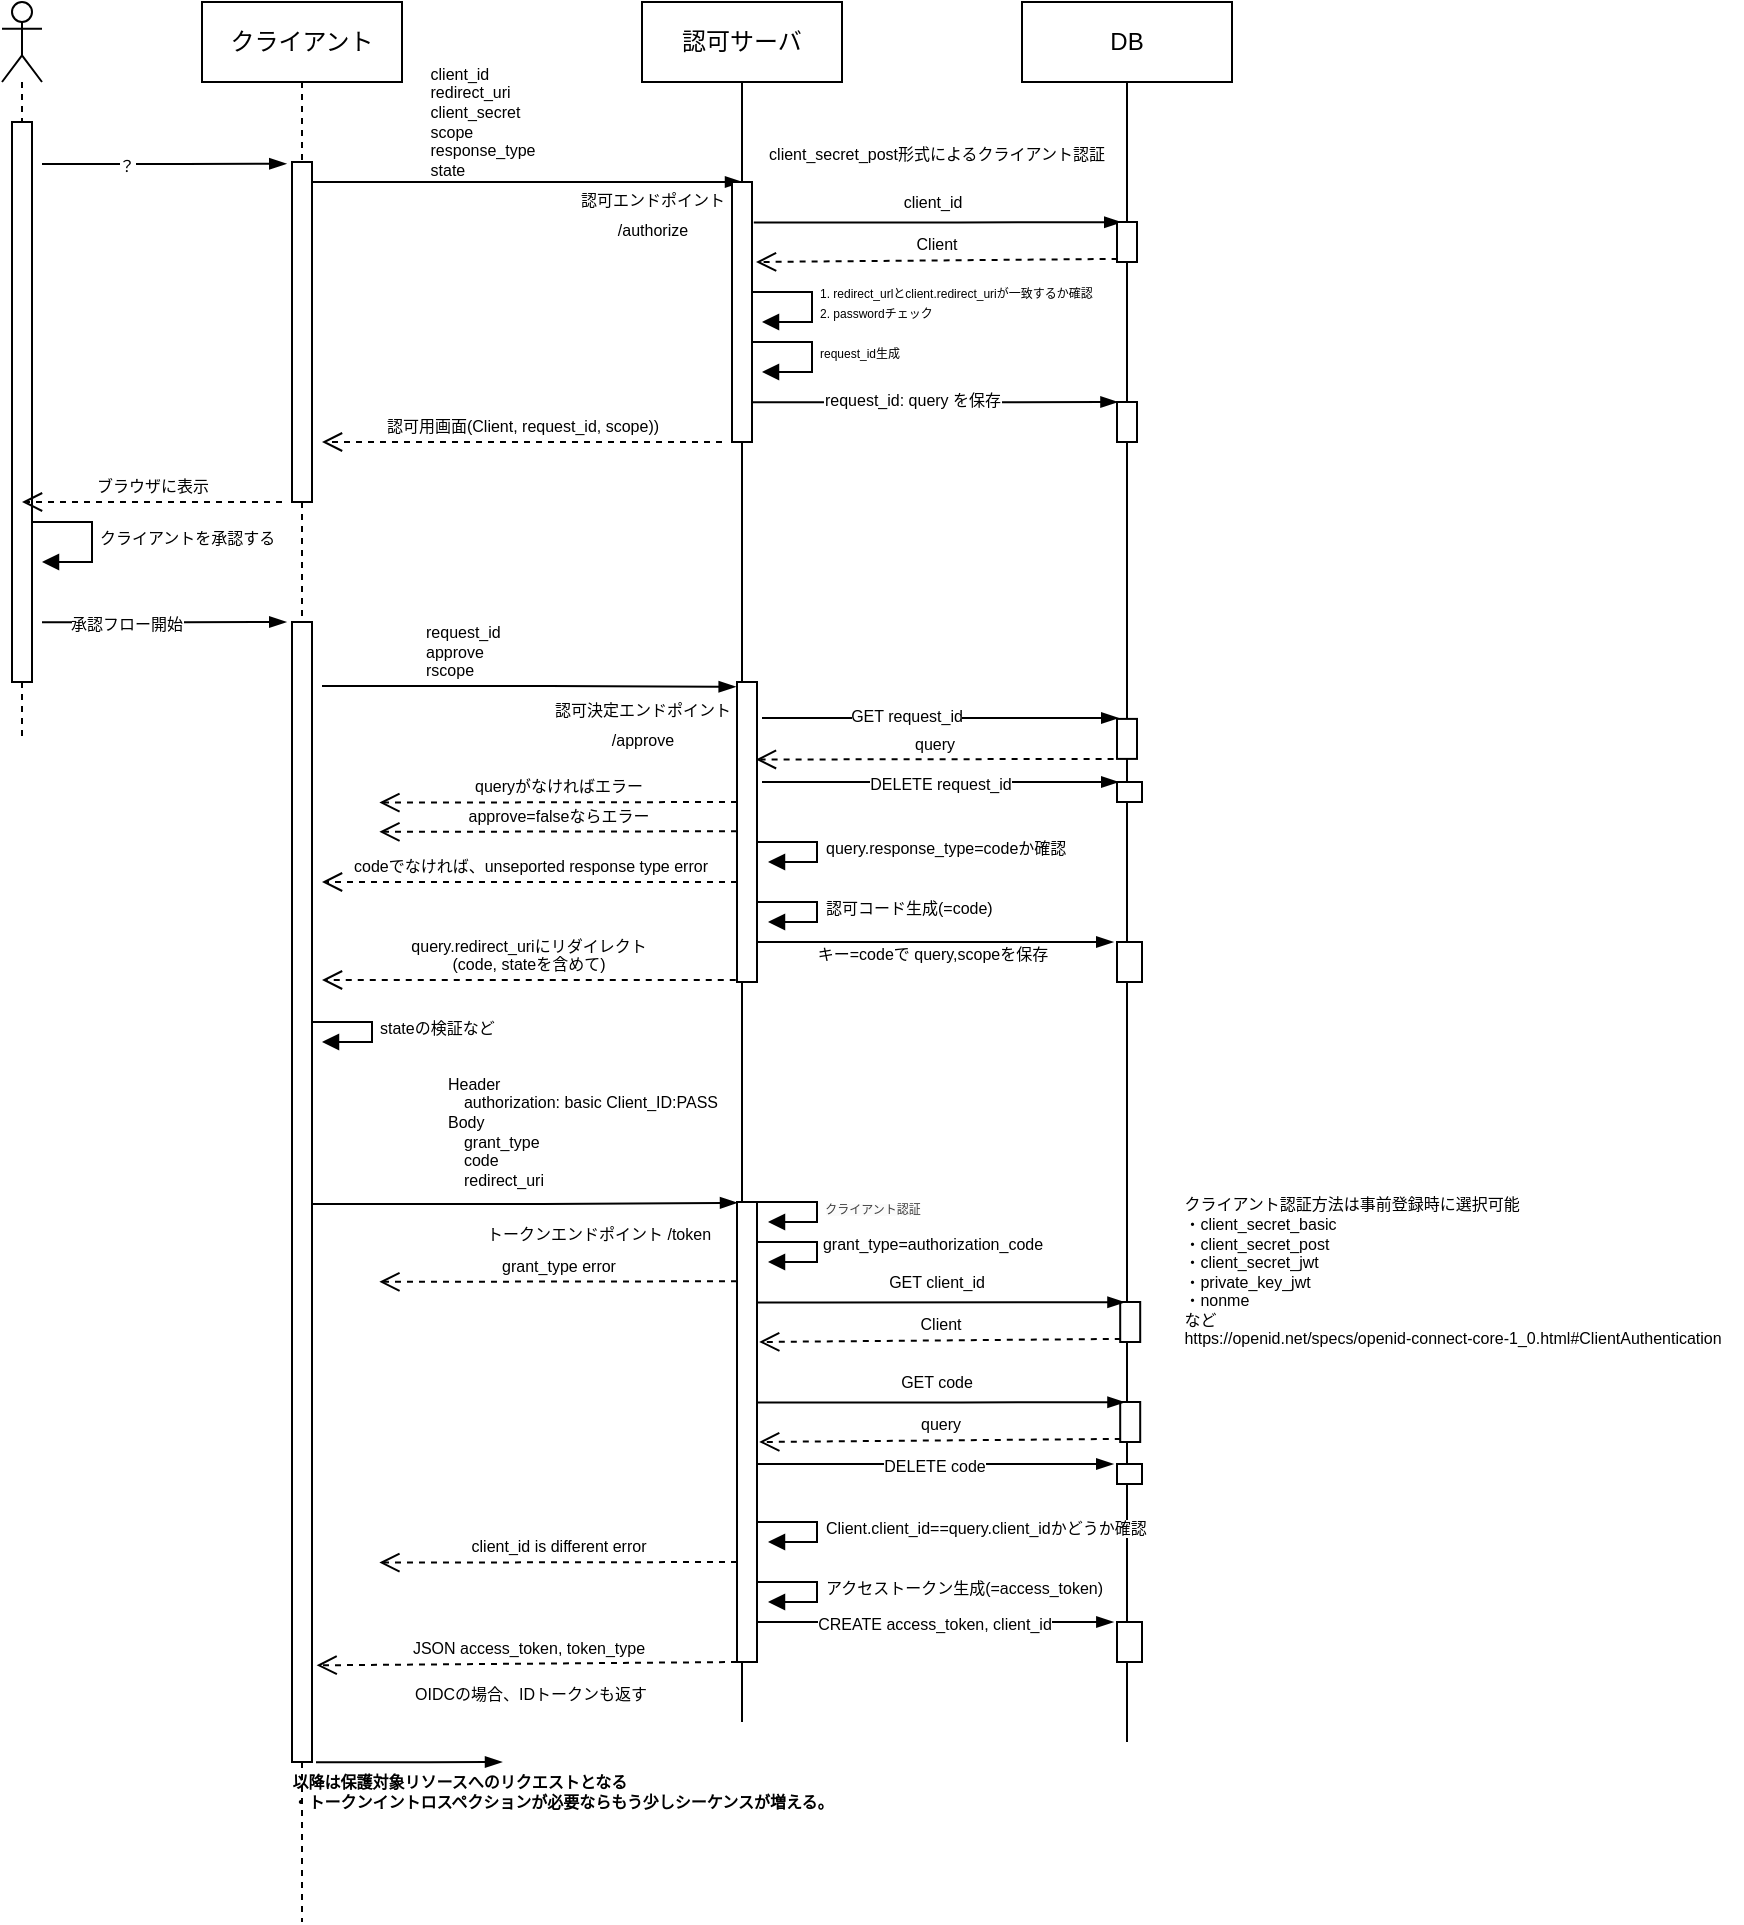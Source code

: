 <mxfile>
    <diagram id="ELHR5L6TcBTb3WxxxYSB" name="ページ1">
        <mxGraphModel dx="682" dy="377" grid="1" gridSize="10" guides="1" tooltips="1" connect="1" arrows="1" fold="1" page="1" pageScale="1" pageWidth="827" pageHeight="1169" math="0" shadow="0">
            <root>
                <mxCell id="0"/>
                <mxCell id="1" parent="0"/>
                <mxCell id="123" value="縦軸" parent="0"/>
                <mxCell id="10" value="認可サーバ" style="shape=umlLifeline;perimeter=lifelinePerimeter;whiteSpace=wrap;html=1;container=1;collapsible=0;recursiveResize=0;outlineConnect=0;lifelineDashed=0;" parent="123" vertex="1">
                    <mxGeometry x="470" y="100" width="100" height="860" as="geometry"/>
                </mxCell>
                <mxCell id="20" value="DB" style="shape=umlLifeline;perimeter=lifelinePerimeter;whiteSpace=wrap;html=1;container=1;collapsible=0;recursiveResize=0;outlineConnect=0;lifelineDashed=0;" parent="123" vertex="1">
                    <mxGeometry x="660" y="100" width="105" height="870" as="geometry"/>
                </mxCell>
                <mxCell id="9" value="クライアント" style="shape=umlLifeline;perimeter=lifelinePerimeter;whiteSpace=wrap;html=1;container=1;collapsible=0;recursiveResize=0;outlineConnect=0;" parent="123" vertex="1">
                    <mxGeometry x="250" y="100" width="100" height="960" as="geometry"/>
                </mxCell>
                <mxCell id="15" value="" style="shape=umlLifeline;participant=umlActor;perimeter=lifelinePerimeter;whiteSpace=wrap;html=1;container=1;collapsible=0;recursiveResize=0;verticalAlign=top;spacingTop=36;outlineConnect=0;fontSize=10;" parent="123" vertex="1">
                    <mxGeometry x="150" y="100" width="20" height="370" as="geometry"/>
                </mxCell>
                <mxCell id="124" value="Flow" parent="0"/>
                <mxCell id="26" value="" style="edgeStyle=elbowEdgeStyle;fontSize=12;html=1;endArrow=blockThin;endFill=1;entryX=0.212;entryY=0.005;entryDx=0;entryDy=0;entryPerimeter=0;exitX=1.009;exitY=0.63;exitDx=0;exitDy=0;exitPerimeter=0;" parent="124" source="13" target="27" edge="1">
                    <mxGeometry width="160" relative="1" as="geometry">
                        <mxPoint x="530" y="210" as="sourcePoint"/>
                        <mxPoint x="640" y="210" as="targetPoint"/>
                    </mxGeometry>
                </mxCell>
                <mxCell id="28" value="client_id" style="text;html=1;align=center;verticalAlign=middle;resizable=0;points=[];autosize=1;strokeColor=none;fillColor=none;fontSize=8;" parent="124" vertex="1">
                    <mxGeometry x="590" y="190" width="50" height="20" as="geometry"/>
                </mxCell>
                <mxCell id="29" value="Client" style="html=1;verticalAlign=bottom;endArrow=open;dashed=1;endSize=8;fontSize=8;exitX=0.03;exitY=0.922;exitDx=0;exitDy=0;exitPerimeter=0;" parent="124" source="27" edge="1">
                    <mxGeometry relative="1" as="geometry">
                        <mxPoint x="700" y="230" as="sourcePoint"/>
                        <mxPoint x="527" y="230" as="targetPoint"/>
                    </mxGeometry>
                </mxCell>
                <mxCell id="108" value="&lt;font style=&quot;font-size: 8px;&quot;&gt;client_secret_post形式によるクライアント認証&lt;/font&gt;" style="text;html=1;align=center;verticalAlign=middle;resizable=0;points=[];autosize=1;strokeColor=none;fillColor=none;" parent="124" vertex="1">
                    <mxGeometry x="521.6" y="160" width="190" height="30" as="geometry"/>
                </mxCell>
                <mxCell id="37" value="" style="edgeStyle=elbowEdgeStyle;fontSize=12;html=1;endArrow=blockThin;endFill=1;exitX=1.019;exitY=0.675;exitDx=0;exitDy=0;exitPerimeter=0;entryX=0.212;entryY=0.005;entryDx=0;entryDy=0;entryPerimeter=0;" parent="124" edge="1">
                    <mxGeometry width="160" relative="1" as="geometry">
                        <mxPoint x="525" y="300.15" as="sourcePoint"/>
                        <mxPoint x="707.72" y="300.0" as="targetPoint"/>
                    </mxGeometry>
                </mxCell>
                <mxCell id="38" value="request_id: query を保存" style="edgeLabel;html=1;align=center;verticalAlign=middle;resizable=0;points=[];fontSize=8;" parent="37" vertex="1" connectable="0">
                    <mxGeometry x="-0.133" y="1" relative="1" as="geometry">
                        <mxPoint as="offset"/>
                    </mxGeometry>
                </mxCell>
                <mxCell id="96" value="&lt;font style=&quot;font-size: 6px;&quot;&gt;1. redirect_urlとclient.redirect_uriが一致するか確認&lt;br&gt;2. passwordチェック&lt;br&gt;&lt;/font&gt;" style="edgeStyle=orthogonalEdgeStyle;html=1;align=left;spacingLeft=2;endArrow=block;rounded=0;fontSize=8;" parent="124" edge="1">
                    <mxGeometry relative="1" as="geometry">
                        <mxPoint x="525" y="245" as="sourcePoint"/>
                        <Array as="points">
                            <mxPoint x="555" y="245"/>
                        </Array>
                        <mxPoint x="530" y="260" as="targetPoint"/>
                    </mxGeometry>
                </mxCell>
                <mxCell id="97" value="&lt;font style=&quot;font-size: 6px;&quot;&gt;request_id生成&lt;/font&gt;" style="edgeStyle=orthogonalEdgeStyle;html=1;align=left;spacingLeft=2;endArrow=block;rounded=0;fontSize=8;" parent="124" edge="1">
                    <mxGeometry relative="1" as="geometry">
                        <mxPoint x="525" y="270" as="sourcePoint"/>
                        <Array as="points">
                            <mxPoint x="555" y="270"/>
                        </Array>
                        <mxPoint x="530" y="285" as="targetPoint"/>
                    </mxGeometry>
                </mxCell>
                <mxCell id="27" value="" style="html=1;points=[];perimeter=orthogonalPerimeter;" parent="124" vertex="1">
                    <mxGeometry x="707.5" y="210" width="10" height="20" as="geometry"/>
                </mxCell>
                <mxCell id="36" value="" style="html=1;points=[];perimeter=orthogonalPerimeter;" parent="124" vertex="1">
                    <mxGeometry x="707.5" y="300" width="10" height="20" as="geometry"/>
                </mxCell>
                <mxCell id="18" value="" style="edgeStyle=elbowEdgeStyle;fontSize=12;html=1;endArrow=blockThin;endFill=1;" parent="124" edge="1">
                    <mxGeometry width="160" relative="1" as="geometry">
                        <mxPoint x="300" y="190" as="sourcePoint"/>
                        <mxPoint x="520" y="190" as="targetPoint"/>
                    </mxGeometry>
                </mxCell>
                <mxCell id="12" value="" style="html=1;points=[];perimeter=orthogonalPerimeter;" parent="124" vertex="1">
                    <mxGeometry x="515" y="190" width="10" height="130" as="geometry"/>
                </mxCell>
                <mxCell id="13" value="&lt;font style=&quot;font-size: 8px;&quot;&gt;認可エンドポイント&lt;br&gt;/authorize&lt;br&gt;&lt;/font&gt;" style="text;html=1;align=center;verticalAlign=middle;resizable=0;points=[];autosize=1;strokeColor=none;fillColor=none;" parent="124" vertex="1">
                    <mxGeometry x="425" y="185" width="100" height="40" as="geometry"/>
                </mxCell>
                <mxCell id="39" value="&lt;div style=&quot;text-align: left;&quot;&gt;&lt;span style=&quot;background-color: initial;&quot;&gt;client_id&lt;/span&gt;&lt;/div&gt;&lt;div style=&quot;text-align: left;&quot;&gt;&lt;span style=&quot;background-color: initial;&quot;&gt;redirect_uri&lt;/span&gt;&lt;/div&gt;&lt;div style=&quot;text-align: left;&quot;&gt;&lt;span style=&quot;background-color: initial;&quot;&gt;client_secret&lt;/span&gt;&lt;/div&gt;&lt;div style=&quot;text-align: left;&quot;&gt;&lt;span style=&quot;background-color: initial;&quot;&gt;scope&lt;/span&gt;&lt;/div&gt;&lt;div style=&quot;text-align: left;&quot;&gt;&lt;span style=&quot;background-color: initial;&quot;&gt;response_type&lt;/span&gt;&lt;/div&gt;&lt;div style=&quot;text-align: left;&quot;&gt;&lt;span style=&quot;background-color: initial;&quot;&gt;state&lt;/span&gt;&lt;/div&gt;" style="text;html=1;align=center;verticalAlign=middle;resizable=0;points=[];autosize=1;strokeColor=none;fillColor=none;fontSize=8;" parent="124" vertex="1">
                    <mxGeometry x="350" y="125" width="80" height="70" as="geometry"/>
                </mxCell>
                <mxCell id="54" value="" style="edgeStyle=elbowEdgeStyle;fontSize=12;html=1;endArrow=blockThin;endFill=1;entryX=0.212;entryY=0.005;entryDx=0;entryDy=0;entryPerimeter=0;" parent="124" edge="1">
                    <mxGeometry width="160" relative="1" as="geometry">
                        <mxPoint x="530" y="458" as="sourcePoint"/>
                        <mxPoint x="708.12" y="458.0" as="targetPoint"/>
                    </mxGeometry>
                </mxCell>
                <mxCell id="114" value="&lt;font style=&quot;font-size: 8px;&quot;&gt;GET request_id&lt;/font&gt;" style="edgeLabel;html=1;align=center;verticalAlign=middle;resizable=0;points=[];" vertex="1" connectable="0" parent="54">
                    <mxGeometry x="-0.197" y="2" relative="1" as="geometry">
                        <mxPoint as="offset"/>
                    </mxGeometry>
                </mxCell>
                <mxCell id="57" value="query" style="html=1;verticalAlign=bottom;endArrow=open;dashed=1;endSize=8;fontSize=8;exitX=0.03;exitY=0.922;exitDx=0;exitDy=0;exitPerimeter=0;entryX=1.018;entryY=0.969;entryDx=0;entryDy=0;entryPerimeter=0;" parent="124" target="52" edge="1">
                    <mxGeometry relative="1" as="geometry">
                        <mxPoint x="705.8" y="478.45" as="sourcePoint"/>
                        <mxPoint x="525.0" y="480.01" as="targetPoint"/>
                    </mxGeometry>
                </mxCell>
                <mxCell id="59" value="&lt;font style=&quot;font-size: 8px;&quot;&gt;DELETE request_id&lt;/font&gt;" style="edgeStyle=elbowEdgeStyle;fontSize=12;html=1;endArrow=blockThin;endFill=1;entryX=0.212;entryY=0.005;entryDx=0;entryDy=0;entryPerimeter=0;elbow=vertical;" parent="124" edge="1">
                    <mxGeometry width="160" relative="1" as="geometry">
                        <mxPoint x="530" y="490" as="sourcePoint"/>
                        <mxPoint x="708.12" y="490" as="targetPoint"/>
                    </mxGeometry>
                </mxCell>
                <mxCell id="121" value="&lt;font style=&quot;font-size: 8px;&quot;&gt;キー=codeで query,scopeを保存&lt;/font&gt;" style="text;html=1;align=center;verticalAlign=middle;resizable=0;points=[];autosize=1;strokeColor=none;fillColor=none;" vertex="1" parent="124">
                    <mxGeometry x="545" y="560" width="140" height="30" as="geometry"/>
                </mxCell>
                <mxCell id="68" value="" style="edgeStyle=elbowEdgeStyle;fontSize=12;html=1;endArrow=blockThin;endFill=1;entryX=0.212;entryY=0.005;entryDx=0;entryDy=0;entryPerimeter=0;elbow=horizontal;" parent="124" edge="1">
                    <mxGeometry width="160" relative="1" as="geometry">
                        <mxPoint x="527.5" y="570" as="sourcePoint"/>
                        <mxPoint x="705.62" y="570" as="targetPoint"/>
                    </mxGeometry>
                </mxCell>
                <mxCell id="115" value="&lt;p style=&quot;margin: 0px; font-variant-numeric: normal; font-variant-east-asian: normal; font-variant-alternates: normal; font-size-adjust: none; font-kerning: auto; font-optical-sizing: auto; font-feature-settings: normal; font-variation-settings: normal; font-variant-position: normal; font-stretch: normal; line-height: normal; font-family: &amp;quot;Helvetica Neue&amp;quot;; color: rgb(0, 0, 0); text-align: start; text-wrap: wrap;&quot; class=&quot;p1&quot;&gt;&lt;br&gt;&lt;/p&gt;" style="edgeLabel;html=1;align=center;verticalAlign=middle;resizable=0;points=[];shadow=1;" vertex="1" connectable="0" parent="68">
                    <mxGeometry x="-0.134" relative="1" as="geometry">
                        <mxPoint x="10" y="10" as="offset"/>
                    </mxGeometry>
                </mxCell>
                <mxCell id="56" value="" style="html=1;points=[];perimeter=orthogonalPerimeter;" parent="124" vertex="1">
                    <mxGeometry x="707.5" y="458.45" width="10" height="20" as="geometry"/>
                </mxCell>
                <mxCell id="58" value="" style="html=1;points=[];perimeter=orthogonalPerimeter;" parent="124" vertex="1">
                    <mxGeometry x="707.5" y="490" width="12.5" height="10" as="geometry"/>
                </mxCell>
                <mxCell id="67" value="" style="html=1;points=[];perimeter=orthogonalPerimeter;" parent="124" vertex="1">
                    <mxGeometry x="707.5" y="570" width="12.5" height="20" as="geometry"/>
                </mxCell>
                <mxCell id="74" value="" style="edgeStyle=elbowEdgeStyle;fontSize=12;html=1;endArrow=blockThin;endFill=1;entryX=-0.068;entryY=0.016;entryDx=0;entryDy=0;entryPerimeter=0;exitX=0.956;exitY=0.458;exitDx=0;exitDy=0;exitPerimeter=0;" parent="124" edge="1">
                    <mxGeometry width="160" relative="1" as="geometry">
                        <mxPoint x="304.56" y="701.06" as="sourcePoint"/>
                        <mxPoint x="517.5" y="700.4" as="targetPoint"/>
                    </mxGeometry>
                </mxCell>
                <mxCell id="75" value="&lt;div style=&quot;text-align: left;&quot;&gt;&lt;span style=&quot;background-color: initial;&quot;&gt;Header&lt;/span&gt;&lt;br&gt;&lt;/div&gt;&lt;div style=&quot;text-align: left;&quot;&gt;&lt;span style=&quot;background-color: initial;&quot;&gt;　authorization: basic Client_ID:PASS&lt;/span&gt;&lt;/div&gt;&lt;div style=&quot;text-align: left;&quot;&gt;&lt;span style=&quot;background-color: initial;&quot;&gt;Body&lt;/span&gt;&lt;/div&gt;&lt;div style=&quot;text-align: left;&quot;&gt;&lt;/div&gt;&lt;div style=&quot;text-align: left;&quot;&gt;&lt;span style=&quot;background-color: initial;&quot;&gt;　grant_type&lt;/span&gt;&lt;/div&gt;&lt;div style=&quot;text-align: left;&quot;&gt;　code&lt;span style=&quot;background-color: initial;&quot;&gt;&lt;br&gt;&lt;/span&gt;&lt;/div&gt;&lt;div style=&quot;text-align: left;&quot;&gt;　redirect_uri&lt;/div&gt;" style="text;html=1;align=center;verticalAlign=middle;resizable=0;points=[];autosize=1;strokeColor=none;fillColor=none;fontSize=8;" parent="124" vertex="1">
                    <mxGeometry x="360" y="630" width="160" height="70" as="geometry"/>
                </mxCell>
                <mxCell id="77" value="&lt;font style=&quot;font-size: 8px;&quot;&gt;トークンエンドポイント /token&lt;br&gt;&lt;/font&gt;" style="text;html=1;align=center;verticalAlign=middle;resizable=0;points=[];autosize=1;strokeColor=none;fillColor=none;" parent="124" vertex="1">
                    <mxGeometry x="377.5" y="700" width="140" height="30" as="geometry"/>
                </mxCell>
                <mxCell id="93" value="JSON access_token, token_type" style="html=1;verticalAlign=bottom;endArrow=open;dashed=1;endSize=8;fontSize=8;exitX=-0.062;exitY=0.993;exitDx=0;exitDy=0;exitPerimeter=0;entryX=1.168;entryY=0.669;entryDx=0;entryDy=0;entryPerimeter=0;" parent="124" edge="1">
                    <mxGeometry relative="1" as="geometry">
                        <mxPoint x="517.5" y="930" as="sourcePoint"/>
                        <mxPoint x="307.3" y="931.68" as="targetPoint"/>
                    </mxGeometry>
                </mxCell>
                <mxCell id="94" value="" style="edgeStyle=elbowEdgeStyle;fontSize=12;html=1;endArrow=blockThin;endFill=1;exitX=0.935;exitY=0.521;exitDx=0;exitDy=0;exitPerimeter=0;" parent="124" edge="1">
                    <mxGeometry width="160" relative="1" as="geometry">
                        <mxPoint x="307.0" y="980.1" as="sourcePoint"/>
                        <mxPoint x="400" y="980" as="targetPoint"/>
                    </mxGeometry>
                </mxCell>
                <mxCell id="95" value="&lt;div style=&quot;text-align: left;&quot;&gt;&lt;b style=&quot;background-color: initial;&quot;&gt;以降は保護対象リソースへのリクエストとなる&lt;/b&gt;&lt;/div&gt;&lt;b&gt;&lt;div style=&quot;text-align: left;&quot;&gt;&lt;b style=&quot;background-color: initial;&quot;&gt;・トークンイントロスペクションが必要ならもう少しシーケンスが増える。&lt;/b&gt;&lt;/div&gt;&lt;/b&gt;" style="text;html=1;align=center;verticalAlign=middle;resizable=0;points=[];autosize=1;strokeColor=none;fillColor=none;fontSize=8;" parent="124" vertex="1">
                    <mxGeometry x="285" y="980" width="290" height="30" as="geometry"/>
                </mxCell>
                <mxCell id="105" value="grant_type error" style="html=1;verticalAlign=bottom;endArrow=open;dashed=1;endSize=8;fontSize=8;exitX=0.03;exitY=0.922;exitDx=0;exitDy=0;exitPerimeter=0;entryX=1.018;entryY=0.969;entryDx=0;entryDy=0;entryPerimeter=0;" parent="124" edge="1">
                    <mxGeometry relative="1" as="geometry">
                        <mxPoint x="517.5" y="739.62" as="sourcePoint"/>
                        <mxPoint x="338.68" y="739.93" as="targetPoint"/>
                    </mxGeometry>
                </mxCell>
                <mxCell id="109" value="&lt;font style=&quot;font-size: 8px;&quot;&gt;OIDCの場合、IDトークンも返す&lt;/font&gt;" style="text;html=1;align=center;verticalAlign=middle;resizable=0;points=[];autosize=1;strokeColor=none;fillColor=none;" parent="124" vertex="1">
                    <mxGeometry x="344" y="930" width="140" height="30" as="geometry"/>
                </mxCell>
                <mxCell id="107" value="client_id is different error" style="html=1;verticalAlign=bottom;endArrow=open;dashed=1;endSize=8;fontSize=8;exitX=0.03;exitY=0.922;exitDx=0;exitDy=0;exitPerimeter=0;entryX=1.018;entryY=0.969;entryDx=0;entryDy=0;entryPerimeter=0;" parent="124" edge="1">
                    <mxGeometry relative="1" as="geometry">
                        <mxPoint x="517.5" y="880.0" as="sourcePoint"/>
                        <mxPoint x="338.68" y="880.31" as="targetPoint"/>
                    </mxGeometry>
                </mxCell>
                <mxCell id="47" value="" style="html=1;points=[];perimeter=orthogonalPerimeter;" parent="124" vertex="1">
                    <mxGeometry x="295" y="410" width="10" height="570" as="geometry"/>
                </mxCell>
                <mxCell id="72" value="stateの検証など" style="edgeStyle=orthogonalEdgeStyle;html=1;align=left;spacingLeft=2;endArrow=block;rounded=0;fontSize=8;" parent="124" edge="1">
                    <mxGeometry relative="1" as="geometry">
                        <mxPoint x="305" y="610.0" as="sourcePoint"/>
                        <Array as="points">
                            <mxPoint x="335" y="610"/>
                        </Array>
                        <mxPoint x="310" y="620" as="targetPoint"/>
                    </mxGeometry>
                </mxCell>
                <mxCell id="51" value="" style="edgeStyle=elbowEdgeStyle;fontSize=12;html=1;endArrow=blockThin;endFill=1;entryX=-0.068;entryY=0.016;entryDx=0;entryDy=0;entryPerimeter=0;" parent="124" target="50" edge="1">
                    <mxGeometry width="160" relative="1" as="geometry">
                        <mxPoint x="310" y="442" as="sourcePoint"/>
                        <mxPoint x="540" y="470" as="targetPoint"/>
                    </mxGeometry>
                </mxCell>
                <mxCell id="53" value="request_id&lt;br&gt;approve&lt;br&gt;rscope" style="text;html=1;align=left;verticalAlign=middle;resizable=0;points=[];autosize=1;strokeColor=none;fillColor=none;fontSize=8;" parent="124" vertex="1">
                    <mxGeometry x="360" y="405" width="60" height="40" as="geometry"/>
                </mxCell>
                <mxCell id="70" value="query.redirect_uriにリダイレクト&lt;br&gt;(code, stateを含めて)" style="html=1;verticalAlign=bottom;endArrow=open;dashed=1;endSize=8;fontSize=8;exitX=-0.062;exitY=0.993;exitDx=0;exitDy=0;exitPerimeter=0;" parent="124" source="50" edge="1">
                    <mxGeometry relative="1" as="geometry">
                        <mxPoint x="502.82" y="584" as="sourcePoint"/>
                        <mxPoint x="310" y="589" as="targetPoint"/>
                    </mxGeometry>
                </mxCell>
                <mxCell id="98" value="queryがなければエラー" style="html=1;verticalAlign=bottom;endArrow=open;dashed=1;endSize=8;fontSize=8;exitX=0.03;exitY=0.922;exitDx=0;exitDy=0;exitPerimeter=0;entryX=1.018;entryY=0.969;entryDx=0;entryDy=0;entryPerimeter=0;" parent="124" edge="1">
                    <mxGeometry relative="1" as="geometry">
                        <mxPoint x="517.5" y="500.0" as="sourcePoint"/>
                        <mxPoint x="338.68" y="500.31" as="targetPoint"/>
                    </mxGeometry>
                </mxCell>
                <mxCell id="50" value="" style="html=1;points=[];perimeter=orthogonalPerimeter;" parent="124" vertex="1">
                    <mxGeometry x="517.5" y="440" width="10" height="150" as="geometry"/>
                </mxCell>
                <mxCell id="52" value="&lt;font style=&quot;font-size: 8px;&quot;&gt;認可決定エンドポイント&lt;br&gt;/approve&lt;br&gt;&lt;/font&gt;" style="text;html=1;align=center;verticalAlign=middle;resizable=0;points=[];autosize=1;strokeColor=none;fillColor=none;" parent="124" vertex="1">
                    <mxGeometry x="415" y="440" width="110" height="40" as="geometry"/>
                </mxCell>
                <mxCell id="66" value="query.response_type=codeか確認" style="edgeStyle=orthogonalEdgeStyle;html=1;align=left;spacingLeft=2;endArrow=block;rounded=0;fontSize=8;" parent="124" edge="1">
                    <mxGeometry relative="1" as="geometry">
                        <mxPoint x="527.5" y="520" as="sourcePoint"/>
                        <Array as="points">
                            <mxPoint x="557.5" y="520"/>
                        </Array>
                        <mxPoint x="533" y="530" as="targetPoint"/>
                    </mxGeometry>
                </mxCell>
                <mxCell id="99" value="approve=falseならエラー" style="html=1;verticalAlign=bottom;endArrow=open;dashed=1;endSize=8;fontSize=8;exitX=0.03;exitY=0.922;exitDx=0;exitDy=0;exitPerimeter=0;entryX=1.018;entryY=0.969;entryDx=0;entryDy=0;entryPerimeter=0;" parent="124" edge="1">
                    <mxGeometry relative="1" as="geometry">
                        <mxPoint x="517.5" y="514.62" as="sourcePoint"/>
                        <mxPoint x="338.68" y="514.93" as="targetPoint"/>
                    </mxGeometry>
                </mxCell>
                <mxCell id="100" value="認可コード生成(=code)" style="edgeStyle=orthogonalEdgeStyle;html=1;align=left;spacingLeft=2;endArrow=block;rounded=0;fontSize=8;" parent="124" edge="1">
                    <mxGeometry relative="1" as="geometry">
                        <mxPoint x="527.5" y="550.0" as="sourcePoint"/>
                        <Array as="points">
                            <mxPoint x="557.5" y="550"/>
                        </Array>
                        <mxPoint x="533" y="560" as="targetPoint"/>
                    </mxGeometry>
                </mxCell>
                <mxCell id="101" value="codeでなければ、unseported response type error" style="html=1;verticalAlign=bottom;endArrow=open;dashed=1;endSize=8;fontSize=8;exitX=0.03;exitY=0.922;exitDx=0;exitDy=0;exitPerimeter=0;" parent="124" edge="1">
                    <mxGeometry relative="1" as="geometry">
                        <mxPoint x="517.5" y="540.0" as="sourcePoint"/>
                        <mxPoint x="310" y="540" as="targetPoint"/>
                    </mxGeometry>
                </mxCell>
                <mxCell id="110" value="&lt;div style=&quot;text-align: left;&quot;&gt;&lt;span style=&quot;background-color: initial;&quot;&gt;クライアント認証方法は事前登録時に選択可能&lt;/span&gt;&lt;/div&gt;&lt;div style=&quot;text-align: left;&quot;&gt;&lt;span style=&quot;background-color: initial;&quot;&gt;・client_secret_basic&lt;/span&gt;&lt;/div&gt;&lt;div style=&quot;text-align: left;&quot;&gt;&lt;span style=&quot;background-color: initial;&quot;&gt;・client_secret_post&lt;/span&gt;&lt;/div&gt;&lt;div style=&quot;text-align: left;&quot;&gt;&lt;span style=&quot;background-color: initial;&quot;&gt;・&lt;/span&gt;&lt;span style=&quot;background-color: initial;&quot;&gt;client_secret_jwt&lt;/span&gt;&lt;/div&gt;&lt;div style=&quot;text-align: left;&quot;&gt;&lt;span style=&quot;background-color: initial;&quot;&gt;・private_key_jwt&lt;/span&gt;&lt;/div&gt;&lt;div style=&quot;text-align: left;&quot;&gt;&lt;span style=&quot;background-color: initial;&quot;&gt;・nonme&lt;/span&gt;&lt;/div&gt;&lt;div style=&quot;text-align: left;&quot;&gt;&lt;span style=&quot;background-color: initial;&quot;&gt;など&lt;/span&gt;&lt;/div&gt;&lt;div style=&quot;text-align: left;&quot;&gt;&lt;span style=&quot;background-color: initial;&quot;&gt;https://openid.net/specs/openid-connect-core-1_0.html#ClientAuthentication&lt;br&gt;&lt;/span&gt;&lt;/div&gt;&lt;div style=&quot;text-align: left;&quot;&gt;&lt;span style=&quot;background-color: initial;&quot;&gt;&lt;br&gt;&lt;/span&gt;&lt;/div&gt;" style="text;html=1;align=center;verticalAlign=middle;resizable=0;points=[];autosize=1;strokeColor=none;fillColor=none;fontSize=8;" parent="124" vertex="1">
                    <mxGeometry x="730" y="690" width="290" height="100" as="geometry"/>
                </mxCell>
                <mxCell id="34" value="認可用画面(Client, request_id, scope))" style="html=1;verticalAlign=bottom;endArrow=open;dashed=1;endSize=8;fontSize=8;" parent="124" edge="1">
                    <mxGeometry relative="1" as="geometry">
                        <mxPoint x="510" y="320" as="sourcePoint"/>
                        <mxPoint x="310" y="320" as="targetPoint"/>
                    </mxGeometry>
                </mxCell>
                <mxCell id="42" value="" style="edgeStyle=elbowEdgeStyle;fontSize=12;html=1;endArrow=blockThin;endFill=1;entryX=-0.288;entryY=0.005;entryDx=0;entryDy=0;entryPerimeter=0;" parent="124" target="35" edge="1">
                    <mxGeometry width="160" relative="1" as="geometry">
                        <mxPoint x="170" y="181" as="sourcePoint"/>
                        <mxPoint x="450" y="210" as="targetPoint"/>
                    </mxGeometry>
                </mxCell>
                <mxCell id="43" value="？" style="edgeLabel;html=1;align=center;verticalAlign=middle;resizable=0;points=[];fontSize=8;" parent="42" vertex="1" connectable="0">
                    <mxGeometry x="-0.312" y="-1" relative="1" as="geometry">
                        <mxPoint as="offset"/>
                    </mxGeometry>
                </mxCell>
                <mxCell id="40" value="" style="html=1;points=[];perimeter=orthogonalPerimeter;" parent="124" vertex="1">
                    <mxGeometry x="155" y="160" width="10" height="280" as="geometry"/>
                </mxCell>
                <mxCell id="35" value="" style="html=1;points=[];perimeter=orthogonalPerimeter;" parent="124" vertex="1">
                    <mxGeometry x="295" y="180" width="10" height="170" as="geometry"/>
                </mxCell>
                <mxCell id="44" value="ブラウザに表示" style="html=1;verticalAlign=bottom;endArrow=open;dashed=1;endSize=8;fontSize=8;" parent="124" edge="1">
                    <mxGeometry relative="1" as="geometry">
                        <mxPoint x="290" y="350" as="sourcePoint"/>
                        <mxPoint x="160" y="350" as="targetPoint"/>
                    </mxGeometry>
                </mxCell>
                <mxCell id="46" value="クライアントを承認する" style="edgeStyle=orthogonalEdgeStyle;html=1;align=left;spacingLeft=2;endArrow=block;rounded=0;entryX=1;entryY=0;fontSize=8;" parent="124" edge="1">
                    <mxGeometry relative="1" as="geometry">
                        <mxPoint x="165" y="360" as="sourcePoint"/>
                        <Array as="points">
                            <mxPoint x="195" y="360"/>
                        </Array>
                        <mxPoint x="170" y="380" as="targetPoint"/>
                    </mxGeometry>
                </mxCell>
                <mxCell id="48" value="" style="edgeStyle=elbowEdgeStyle;fontSize=12;html=1;endArrow=blockThin;endFill=1;entryX=-0.288;entryY=0.005;entryDx=0;entryDy=0;entryPerimeter=0;" parent="124" edge="1">
                    <mxGeometry width="160" relative="1" as="geometry">
                        <mxPoint x="170" y="410.15" as="sourcePoint"/>
                        <mxPoint x="292.12" y="410.0" as="targetPoint"/>
                    </mxGeometry>
                </mxCell>
                <mxCell id="49" value="承認フロー開始" style="edgeLabel;html=1;align=center;verticalAlign=middle;resizable=0;points=[];fontSize=8;" parent="48" vertex="1" connectable="0">
                    <mxGeometry x="-0.312" y="-1" relative="1" as="geometry">
                        <mxPoint as="offset"/>
                    </mxGeometry>
                </mxCell>
                <mxCell id="78" value="" style="html=1;points=[];perimeter=orthogonalPerimeter;" parent="124" vertex="1">
                    <mxGeometry x="709.1" y="750" width="10" height="20" as="geometry"/>
                </mxCell>
                <mxCell id="79" value="" style="edgeStyle=elbowEdgeStyle;fontSize=12;html=1;endArrow=blockThin;endFill=1;entryX=0.212;entryY=0.005;entryDx=0;entryDy=0;entryPerimeter=0;exitX=1.009;exitY=0.63;exitDx=0;exitDy=0;exitPerimeter=0;" parent="124" target="78" edge="1">
                    <mxGeometry width="160" relative="1" as="geometry">
                        <mxPoint x="527.5" y="750.2" as="sourcePoint"/>
                        <mxPoint x="641.6" y="750" as="targetPoint"/>
                        <Array as="points">
                            <mxPoint x="550" y="710"/>
                        </Array>
                    </mxGeometry>
                </mxCell>
                <mxCell id="80" value="GET client_id" style="text;html=1;align=center;verticalAlign=middle;resizable=0;points=[];autosize=1;strokeColor=none;fillColor=none;fontSize=8;" parent="124" vertex="1">
                    <mxGeometry x="581.6" y="730" width="70" height="20" as="geometry"/>
                </mxCell>
                <mxCell id="81" value="Client" style="html=1;verticalAlign=bottom;endArrow=open;dashed=1;endSize=8;fontSize=8;exitX=0.03;exitY=0.922;exitDx=0;exitDy=0;exitPerimeter=0;" parent="124" source="78" edge="1">
                    <mxGeometry relative="1" as="geometry">
                        <mxPoint x="701.6" y="770" as="sourcePoint"/>
                        <mxPoint x="528.6" y="770" as="targetPoint"/>
                    </mxGeometry>
                </mxCell>
                <mxCell id="82" value="" style="html=1;points=[];perimeter=orthogonalPerimeter;" parent="124" vertex="1">
                    <mxGeometry x="709.1" y="800" width="10" height="20" as="geometry"/>
                </mxCell>
                <mxCell id="83" value="" style="edgeStyle=elbowEdgeStyle;fontSize=12;html=1;endArrow=blockThin;endFill=1;entryX=0.212;entryY=0.005;entryDx=0;entryDy=0;entryPerimeter=0;exitX=1.009;exitY=0.63;exitDx=0;exitDy=0;exitPerimeter=0;" parent="124" target="82" edge="1">
                    <mxGeometry width="160" relative="1" as="geometry">
                        <mxPoint x="527.5" y="800.2" as="sourcePoint"/>
                        <mxPoint x="641.6" y="800" as="targetPoint"/>
                    </mxGeometry>
                </mxCell>
                <mxCell id="84" value="GET code" style="text;html=1;align=center;verticalAlign=middle;resizable=0;points=[];autosize=1;strokeColor=none;fillColor=none;fontSize=8;" parent="124" vertex="1">
                    <mxGeometry x="586.6" y="780" width="60" height="20" as="geometry"/>
                </mxCell>
                <mxCell id="85" value="query" style="html=1;verticalAlign=bottom;endArrow=open;dashed=1;endSize=8;fontSize=8;exitX=0.03;exitY=0.922;exitDx=0;exitDy=0;exitPerimeter=0;" parent="124" source="82" edge="1">
                    <mxGeometry relative="1" as="geometry">
                        <mxPoint x="701.6" y="820" as="sourcePoint"/>
                        <mxPoint x="528.6" y="820" as="targetPoint"/>
                    </mxGeometry>
                </mxCell>
                <mxCell id="91" value="" style="edgeStyle=elbowEdgeStyle;fontSize=12;html=1;endArrow=blockThin;endFill=1;entryX=0.212;entryY=0.005;entryDx=0;entryDy=0;entryPerimeter=0;" parent="124" edge="1">
                    <mxGeometry width="160" relative="1" as="geometry">
                        <mxPoint x="527.54" y="910" as="sourcePoint"/>
                        <mxPoint x="705.66" y="910" as="targetPoint"/>
                    </mxGeometry>
                </mxCell>
                <mxCell id="129" value="&lt;font style=&quot;font-size: 8px;&quot;&gt;CREATE access_token, client_id&lt;/font&gt;" style="edgeLabel;html=1;align=center;verticalAlign=middle;resizable=0;points=[];" vertex="1" connectable="0" parent="91">
                    <mxGeometry x="-0.095" y="2" relative="1" as="geometry">
                        <mxPoint x="8" y="2" as="offset"/>
                    </mxGeometry>
                </mxCell>
                <mxCell id="86" value="" style="edgeStyle=elbowEdgeStyle;fontSize=12;html=1;endArrow=blockThin;endFill=1;entryX=0.212;entryY=0.005;entryDx=0;entryDy=0;entryPerimeter=0;" parent="124" edge="1">
                    <mxGeometry width="160" relative="1" as="geometry">
                        <mxPoint x="527.5" y="831.0" as="sourcePoint"/>
                        <mxPoint x="705.62" y="831.0" as="targetPoint"/>
                    </mxGeometry>
                </mxCell>
                <mxCell id="128" value="&lt;font style=&quot;font-size: 8px;&quot;&gt;DELETE code&lt;/font&gt;" style="edgeLabel;html=1;align=center;verticalAlign=middle;resizable=0;points=[];" vertex="1" connectable="0" parent="86">
                    <mxGeometry x="0.13" y="-2" relative="1" as="geometry">
                        <mxPoint x="-12" y="-2" as="offset"/>
                    </mxGeometry>
                </mxCell>
                <mxCell id="88" value="" style="html=1;points=[];perimeter=orthogonalPerimeter;" parent="124" vertex="1">
                    <mxGeometry x="707.5" y="831" width="12.5" height="10" as="geometry"/>
                </mxCell>
                <mxCell id="90" value="" style="html=1;points=[];perimeter=orthogonalPerimeter;" parent="124" vertex="1">
                    <mxGeometry x="707.5" y="910" width="12.5" height="20" as="geometry"/>
                </mxCell>
                <mxCell id="73" value="" style="html=1;points=[];perimeter=orthogonalPerimeter;" parent="124" vertex="1">
                    <mxGeometry x="517.5" y="700" width="10" height="230" as="geometry"/>
                </mxCell>
                <mxCell id="89" value="Client.client_id==query.client_idかどうか確認" style="edgeStyle=orthogonalEdgeStyle;html=1;align=left;spacingLeft=2;endArrow=block;rounded=0;fontSize=8;" parent="124" edge="1">
                    <mxGeometry relative="1" as="geometry">
                        <mxPoint x="527.5" y="860.0" as="sourcePoint"/>
                        <Array as="points">
                            <mxPoint x="557.5" y="860"/>
                        </Array>
                        <mxPoint x="533" y="870" as="targetPoint"/>
                    </mxGeometry>
                </mxCell>
                <mxCell id="104" value="" style="edgeStyle=orthogonalEdgeStyle;html=1;align=left;spacingLeft=2;endArrow=block;rounded=0;fontSize=8;" parent="124" edge="1">
                    <mxGeometry relative="1" as="geometry">
                        <mxPoint x="527.5" y="720.0" as="sourcePoint"/>
                        <Array as="points">
                            <mxPoint x="557.5" y="720"/>
                        </Array>
                        <mxPoint x="533" y="730.0" as="targetPoint"/>
                    </mxGeometry>
                </mxCell>
                <mxCell id="126" value="&lt;font style=&quot;font-size: 8px;&quot;&gt;grant_type=authorization_code&lt;/font&gt;" style="edgeLabel;html=1;align=center;verticalAlign=middle;resizable=0;points=[];" vertex="1" connectable="0" parent="104">
                    <mxGeometry x="0.022" y="-1" relative="1" as="geometry">
                        <mxPoint x="58" y="-3" as="offset"/>
                    </mxGeometry>
                </mxCell>
                <mxCell id="106" value="アクセストークン生成(=access_token)" style="edgeStyle=orthogonalEdgeStyle;html=1;align=left;spacingLeft=2;endArrow=block;rounded=0;fontSize=8;" parent="124" edge="1">
                    <mxGeometry relative="1" as="geometry">
                        <mxPoint x="527.5" y="890" as="sourcePoint"/>
                        <Array as="points">
                            <mxPoint x="557.5" y="890"/>
                        </Array>
                        <mxPoint x="533" y="900" as="targetPoint"/>
                    </mxGeometry>
                </mxCell>
                <mxCell id="112" value="" style="edgeStyle=orthogonalEdgeStyle;html=1;align=left;spacingLeft=2;endArrow=block;rounded=0;fontSize=8;" parent="124" edge="1">
                    <mxGeometry relative="1" as="geometry">
                        <mxPoint x="527.5" y="700" as="sourcePoint"/>
                        <Array as="points">
                            <mxPoint x="557.5" y="700"/>
                        </Array>
                        <mxPoint x="533" y="710" as="targetPoint"/>
                    </mxGeometry>
                </mxCell>
                <mxCell id="127" value="&lt;span style=&quot;color: rgb(63, 63, 63); font-size: 6px; background-color: rgb(251, 251, 251);&quot;&gt;クライアント認証&lt;/span&gt;" style="edgeLabel;html=1;align=center;verticalAlign=middle;resizable=0;points=[];" vertex="1" connectable="0" parent="112">
                    <mxGeometry x="0.101" y="1" relative="1" as="geometry">
                        <mxPoint x="26" y="-4" as="offset"/>
                    </mxGeometry>
                </mxCell>
            </root>
        </mxGraphModel>
    </diagram>
</mxfile>